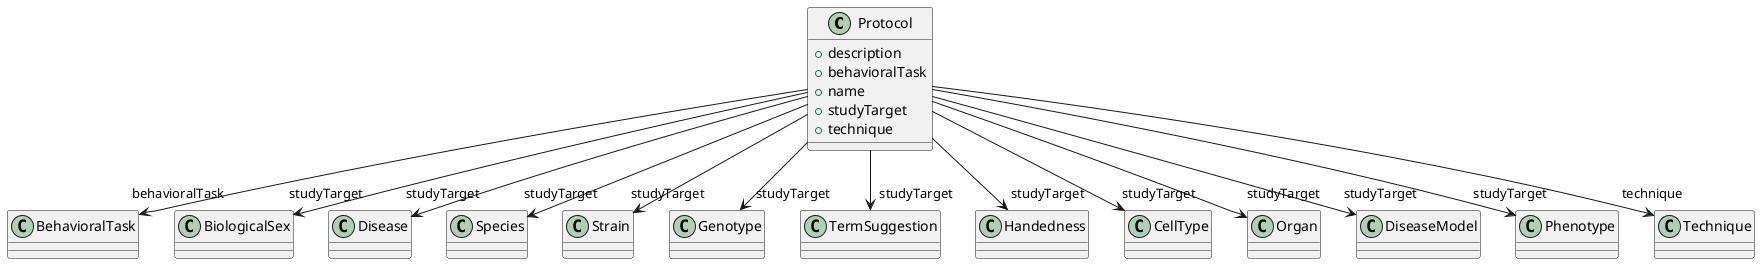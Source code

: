 @startuml
class Protocol {
+description
+behavioralTask
+name
+studyTarget
+technique

}
Protocol -d-> "behavioralTask" BehavioralTask
Protocol -d-> "studyTarget" BiologicalSex
Protocol -d-> "studyTarget" Disease
Protocol -d-> "studyTarget" Species
Protocol -d-> "studyTarget" Strain
Protocol -d-> "studyTarget" Genotype
Protocol -d-> "studyTarget" TermSuggestion
Protocol -d-> "studyTarget" Handedness
Protocol -d-> "studyTarget" CellType
Protocol -d-> "studyTarget" Organ
Protocol -d-> "studyTarget" DiseaseModel
Protocol -d-> "studyTarget" Phenotype
Protocol -d-> "technique" Technique

@enduml